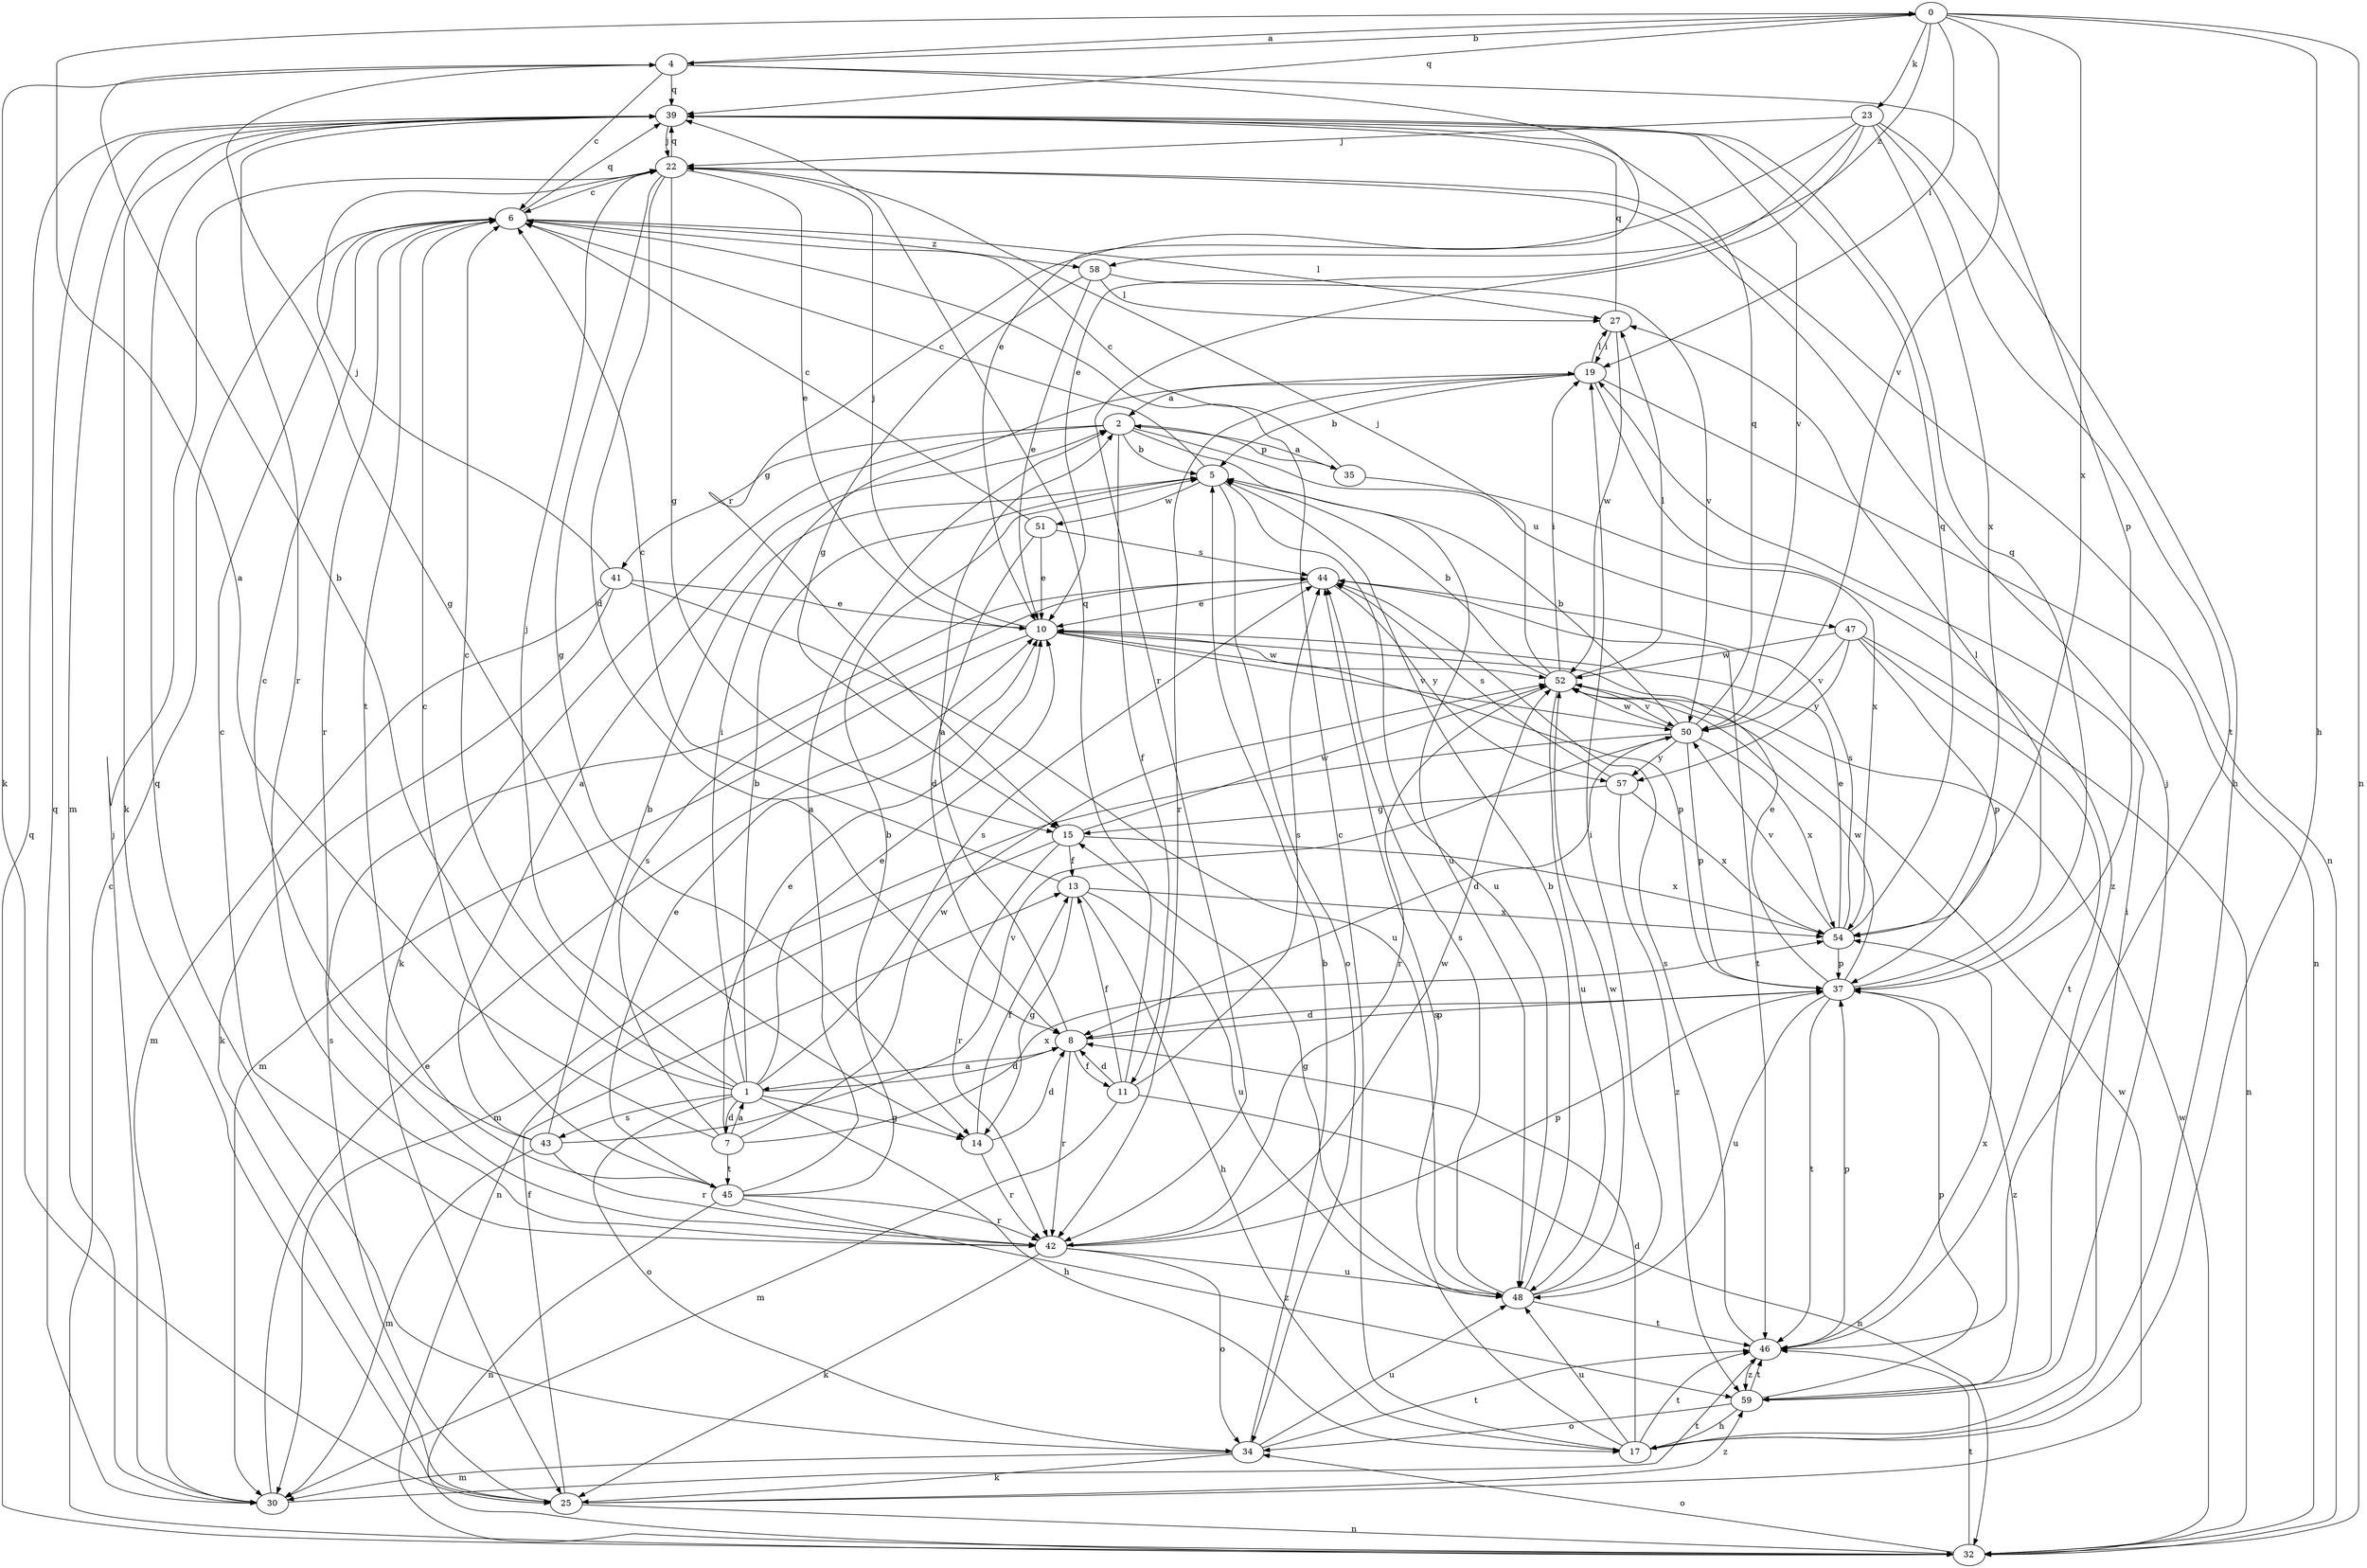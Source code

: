 strict digraph  {
0;
1;
2;
4;
5;
6;
7;
8;
10;
11;
13;
14;
15;
17;
19;
22;
23;
25;
27;
30;
32;
34;
35;
37;
39;
41;
42;
43;
44;
45;
46;
47;
48;
50;
51;
52;
54;
57;
58;
59;
0 -> 4  [label=b];
0 -> 17  [label=h];
0 -> 19  [label=i];
0 -> 23  [label=k];
0 -> 32  [label=n];
0 -> 39  [label=q];
0 -> 50  [label=v];
0 -> 54  [label=x];
0 -> 58  [label=z];
1 -> 4  [label=b];
1 -> 5  [label=b];
1 -> 6  [label=c];
1 -> 7  [label=d];
1 -> 8  [label=d];
1 -> 10  [label=e];
1 -> 14  [label=g];
1 -> 17  [label=h];
1 -> 19  [label=i];
1 -> 22  [label=j];
1 -> 34  [label=o];
1 -> 43  [label=s];
1 -> 44  [label=s];
2 -> 5  [label=b];
2 -> 11  [label=f];
2 -> 25  [label=k];
2 -> 35  [label=p];
2 -> 41  [label=r];
2 -> 47  [label=u];
2 -> 48  [label=u];
4 -> 0  [label=a];
4 -> 6  [label=c];
4 -> 10  [label=e];
4 -> 14  [label=g];
4 -> 25  [label=k];
4 -> 37  [label=p];
4 -> 39  [label=q];
5 -> 6  [label=c];
5 -> 34  [label=o];
5 -> 48  [label=u];
5 -> 51  [label=w];
6 -> 27  [label=l];
6 -> 39  [label=q];
6 -> 42  [label=r];
6 -> 45  [label=t];
6 -> 58  [label=z];
7 -> 0  [label=a];
7 -> 1  [label=a];
7 -> 10  [label=e];
7 -> 44  [label=s];
7 -> 45  [label=t];
7 -> 52  [label=w];
7 -> 54  [label=x];
8 -> 1  [label=a];
8 -> 2  [label=a];
8 -> 11  [label=f];
8 -> 37  [label=p];
8 -> 42  [label=r];
10 -> 22  [label=j];
10 -> 30  [label=m];
10 -> 37  [label=p];
10 -> 50  [label=v];
10 -> 52  [label=w];
11 -> 8  [label=d];
11 -> 13  [label=f];
11 -> 30  [label=m];
11 -> 32  [label=n];
11 -> 39  [label=q];
11 -> 44  [label=s];
13 -> 6  [label=c];
13 -> 14  [label=g];
13 -> 17  [label=h];
13 -> 48  [label=u];
13 -> 54  [label=x];
14 -> 8  [label=d];
14 -> 13  [label=f];
14 -> 42  [label=r];
15 -> 13  [label=f];
15 -> 32  [label=n];
15 -> 42  [label=r];
15 -> 52  [label=w];
15 -> 54  [label=x];
17 -> 6  [label=c];
17 -> 8  [label=d];
17 -> 19  [label=i];
17 -> 44  [label=s];
17 -> 46  [label=t];
17 -> 48  [label=u];
19 -> 2  [label=a];
19 -> 5  [label=b];
19 -> 27  [label=l];
19 -> 32  [label=n];
19 -> 42  [label=r];
19 -> 59  [label=z];
22 -> 6  [label=c];
22 -> 8  [label=d];
22 -> 10  [label=e];
22 -> 14  [label=g];
22 -> 15  [label=g];
22 -> 32  [label=n];
22 -> 39  [label=q];
23 -> 10  [label=e];
23 -> 15  [label=g];
23 -> 17  [label=h];
23 -> 22  [label=j];
23 -> 42  [label=r];
23 -> 46  [label=t];
23 -> 54  [label=x];
25 -> 13  [label=f];
25 -> 32  [label=n];
25 -> 44  [label=s];
25 -> 52  [label=w];
25 -> 59  [label=z];
27 -> 19  [label=i];
27 -> 39  [label=q];
27 -> 52  [label=w];
30 -> 10  [label=e];
30 -> 22  [label=j];
30 -> 39  [label=q];
30 -> 46  [label=t];
32 -> 6  [label=c];
32 -> 34  [label=o];
32 -> 39  [label=q];
32 -> 46  [label=t];
32 -> 52  [label=w];
34 -> 5  [label=b];
34 -> 25  [label=k];
34 -> 30  [label=m];
34 -> 39  [label=q];
34 -> 46  [label=t];
34 -> 48  [label=u];
35 -> 2  [label=a];
35 -> 6  [label=c];
35 -> 54  [label=x];
37 -> 8  [label=d];
37 -> 10  [label=e];
37 -> 27  [label=l];
37 -> 39  [label=q];
37 -> 46  [label=t];
37 -> 48  [label=u];
37 -> 52  [label=w];
37 -> 59  [label=z];
39 -> 22  [label=j];
39 -> 25  [label=k];
39 -> 30  [label=m];
39 -> 42  [label=r];
39 -> 50  [label=v];
41 -> 10  [label=e];
41 -> 22  [label=j];
41 -> 25  [label=k];
41 -> 30  [label=m];
41 -> 48  [label=u];
42 -> 6  [label=c];
42 -> 25  [label=k];
42 -> 34  [label=o];
42 -> 37  [label=p];
42 -> 48  [label=u];
42 -> 52  [label=w];
43 -> 2  [label=a];
43 -> 5  [label=b];
43 -> 6  [label=c];
43 -> 30  [label=m];
43 -> 42  [label=r];
43 -> 50  [label=v];
44 -> 10  [label=e];
44 -> 46  [label=t];
44 -> 57  [label=y];
45 -> 2  [label=a];
45 -> 5  [label=b];
45 -> 6  [label=c];
45 -> 10  [label=e];
45 -> 32  [label=n];
45 -> 42  [label=r];
45 -> 59  [label=z];
46 -> 37  [label=p];
46 -> 44  [label=s];
46 -> 54  [label=x];
46 -> 59  [label=z];
47 -> 32  [label=n];
47 -> 37  [label=p];
47 -> 46  [label=t];
47 -> 50  [label=v];
47 -> 52  [label=w];
47 -> 57  [label=y];
48 -> 5  [label=b];
48 -> 15  [label=g];
48 -> 19  [label=i];
48 -> 44  [label=s];
48 -> 46  [label=t];
48 -> 52  [label=w];
50 -> 5  [label=b];
50 -> 8  [label=d];
50 -> 30  [label=m];
50 -> 37  [label=p];
50 -> 39  [label=q];
50 -> 52  [label=w];
50 -> 54  [label=x];
50 -> 57  [label=y];
51 -> 6  [label=c];
51 -> 8  [label=d];
51 -> 10  [label=e];
51 -> 44  [label=s];
52 -> 5  [label=b];
52 -> 19  [label=i];
52 -> 22  [label=j];
52 -> 27  [label=l];
52 -> 42  [label=r];
52 -> 48  [label=u];
52 -> 50  [label=v];
54 -> 10  [label=e];
54 -> 37  [label=p];
54 -> 39  [label=q];
54 -> 44  [label=s];
54 -> 50  [label=v];
57 -> 15  [label=g];
57 -> 44  [label=s];
57 -> 54  [label=x];
57 -> 59  [label=z];
58 -> 10  [label=e];
58 -> 15  [label=g];
58 -> 27  [label=l];
58 -> 50  [label=v];
59 -> 17  [label=h];
59 -> 22  [label=j];
59 -> 34  [label=o];
59 -> 37  [label=p];
59 -> 46  [label=t];
}
